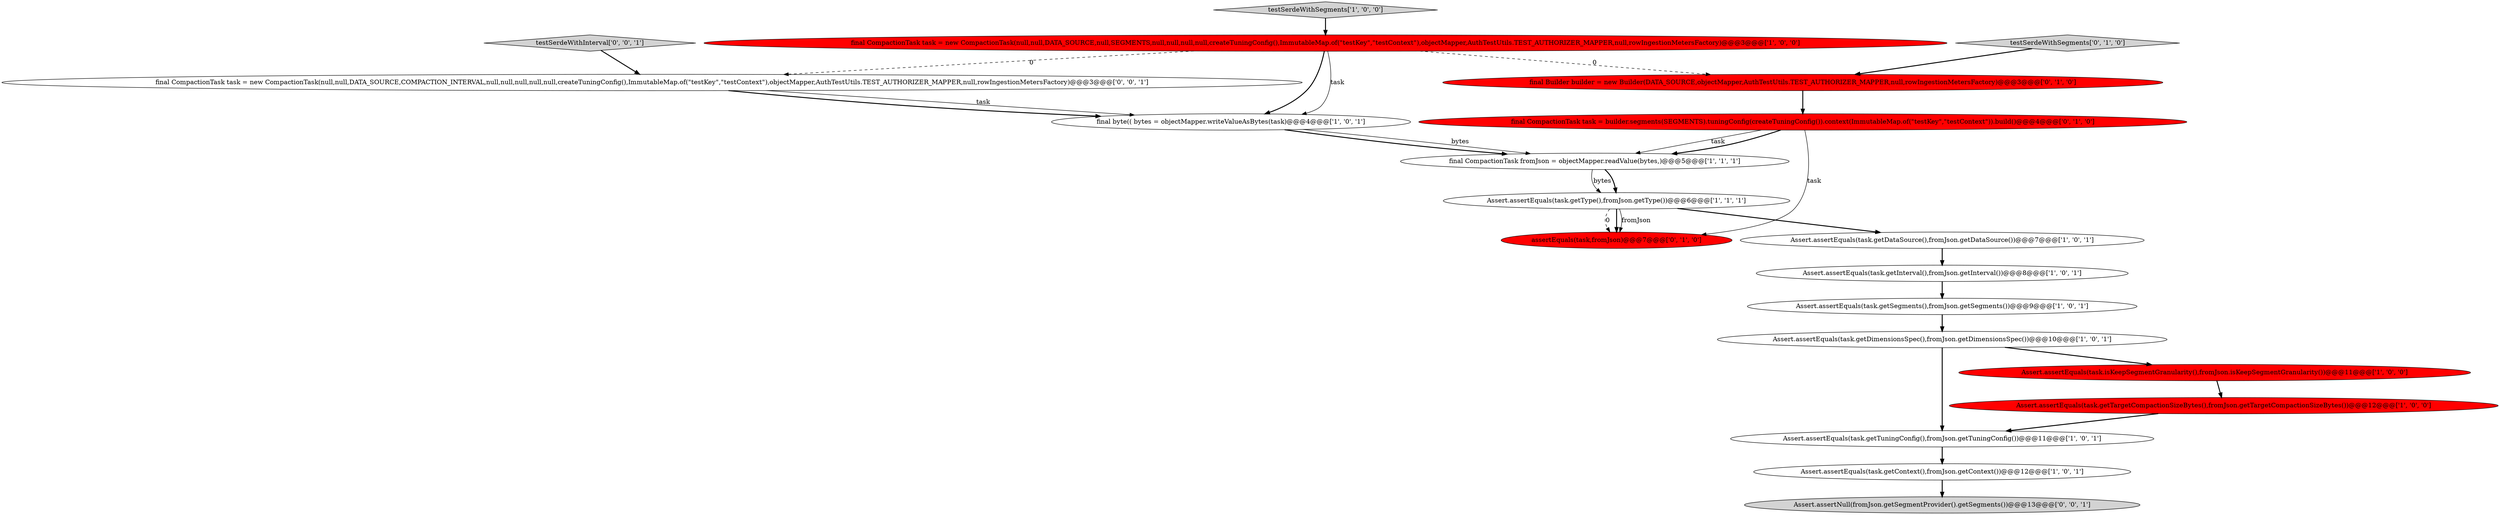 digraph {
17 [style = filled, label = "testSerdeWithInterval['0', '0', '1']", fillcolor = lightgray, shape = diamond image = "AAA0AAABBB3BBB"];
12 [style = filled, label = "Assert.assertEquals(task.getTuningConfig(),fromJson.getTuningConfig())@@@11@@@['1', '0', '1']", fillcolor = white, shape = ellipse image = "AAA0AAABBB1BBB"];
15 [style = filled, label = "assertEquals(task,fromJson)@@@7@@@['0', '1', '0']", fillcolor = red, shape = ellipse image = "AAA1AAABBB2BBB"];
3 [style = filled, label = "Assert.assertEquals(task.getContext(),fromJson.getContext())@@@12@@@['1', '0', '1']", fillcolor = white, shape = ellipse image = "AAA0AAABBB1BBB"];
2 [style = filled, label = "testSerdeWithSegments['1', '0', '0']", fillcolor = lightgray, shape = diamond image = "AAA0AAABBB1BBB"];
5 [style = filled, label = "Assert.assertEquals(task.getSegments(),fromJson.getSegments())@@@9@@@['1', '0', '1']", fillcolor = white, shape = ellipse image = "AAA0AAABBB1BBB"];
18 [style = filled, label = "Assert.assertNull(fromJson.getSegmentProvider().getSegments())@@@13@@@['0', '0', '1']", fillcolor = lightgray, shape = ellipse image = "AAA0AAABBB3BBB"];
11 [style = filled, label = "Assert.assertEquals(task.isKeepSegmentGranularity(),fromJson.isKeepSegmentGranularity())@@@11@@@['1', '0', '0']", fillcolor = red, shape = ellipse image = "AAA1AAABBB1BBB"];
8 [style = filled, label = "Assert.assertEquals(task.getDimensionsSpec(),fromJson.getDimensionsSpec())@@@10@@@['1', '0', '1']", fillcolor = white, shape = ellipse image = "AAA0AAABBB1BBB"];
14 [style = filled, label = "testSerdeWithSegments['0', '1', '0']", fillcolor = lightgray, shape = diamond image = "AAA0AAABBB2BBB"];
19 [style = filled, label = "final CompactionTask task = new CompactionTask(null,null,DATA_SOURCE,COMPACTION_INTERVAL,null,null,null,null,null,createTuningConfig(),ImmutableMap.of(\"testKey\",\"testContext\"),objectMapper,AuthTestUtils.TEST_AUTHORIZER_MAPPER,null,rowIngestionMetersFactory)@@@3@@@['0', '0', '1']", fillcolor = white, shape = ellipse image = "AAA0AAABBB3BBB"];
10 [style = filled, label = "Assert.assertEquals(task.getInterval(),fromJson.getInterval())@@@8@@@['1', '0', '1']", fillcolor = white, shape = ellipse image = "AAA0AAABBB1BBB"];
4 [style = filled, label = "final CompactionTask task = new CompactionTask(null,null,DATA_SOURCE,null,SEGMENTS,null,null,null,null,createTuningConfig(),ImmutableMap.of(\"testKey\",\"testContext\"),objectMapper,AuthTestUtils.TEST_AUTHORIZER_MAPPER,null,rowIngestionMetersFactory)@@@3@@@['1', '0', '0']", fillcolor = red, shape = ellipse image = "AAA1AAABBB1BBB"];
1 [style = filled, label = "final byte(( bytes = objectMapper.writeValueAsBytes(task)@@@4@@@['1', '0', '1']", fillcolor = white, shape = ellipse image = "AAA0AAABBB1BBB"];
6 [style = filled, label = "Assert.assertEquals(task.getTargetCompactionSizeBytes(),fromJson.getTargetCompactionSizeBytes())@@@12@@@['1', '0', '0']", fillcolor = red, shape = ellipse image = "AAA1AAABBB1BBB"];
7 [style = filled, label = "final CompactionTask fromJson = objectMapper.readValue(bytes,)@@@5@@@['1', '1', '1']", fillcolor = white, shape = ellipse image = "AAA0AAABBB1BBB"];
0 [style = filled, label = "Assert.assertEquals(task.getType(),fromJson.getType())@@@6@@@['1', '1', '1']", fillcolor = white, shape = ellipse image = "AAA0AAABBB1BBB"];
13 [style = filled, label = "final CompactionTask task = builder.segments(SEGMENTS).tuningConfig(createTuningConfig()).context(ImmutableMap.of(\"testKey\",\"testContext\")).build()@@@4@@@['0', '1', '0']", fillcolor = red, shape = ellipse image = "AAA1AAABBB2BBB"];
16 [style = filled, label = "final Builder builder = new Builder(DATA_SOURCE,objectMapper,AuthTestUtils.TEST_AUTHORIZER_MAPPER,null,rowIngestionMetersFactory)@@@3@@@['0', '1', '0']", fillcolor = red, shape = ellipse image = "AAA1AAABBB2BBB"];
9 [style = filled, label = "Assert.assertEquals(task.getDataSource(),fromJson.getDataSource())@@@7@@@['1', '0', '1']", fillcolor = white, shape = ellipse image = "AAA0AAABBB1BBB"];
14->16 [style = bold, label=""];
5->8 [style = bold, label=""];
0->9 [style = bold, label=""];
7->0 [style = solid, label="bytes"];
16->13 [style = bold, label=""];
4->16 [style = dashed, label="0"];
11->6 [style = bold, label=""];
19->1 [style = solid, label="task"];
0->15 [style = dashed, label="0"];
13->7 [style = solid, label="task"];
7->0 [style = bold, label=""];
9->10 [style = bold, label=""];
2->4 [style = bold, label=""];
1->7 [style = bold, label=""];
4->1 [style = solid, label="task"];
0->15 [style = bold, label=""];
17->19 [style = bold, label=""];
0->15 [style = solid, label="fromJson"];
3->18 [style = bold, label=""];
19->1 [style = bold, label=""];
10->5 [style = bold, label=""];
13->15 [style = solid, label="task"];
13->7 [style = bold, label=""];
1->7 [style = solid, label="bytes"];
4->19 [style = dashed, label="0"];
4->1 [style = bold, label=""];
12->3 [style = bold, label=""];
8->11 [style = bold, label=""];
8->12 [style = bold, label=""];
6->12 [style = bold, label=""];
}
